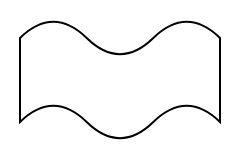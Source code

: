 <mxfile 
  version="25.0.2"
  >
  <diagram
    name="-"
    >
    <mxGraphModel
      grid="1" 
      gridSize="10" 
      guides="1" 
      tooltips="1" 
      connect="1" 
      arrows="1" 
      fold="1" 
      page="1" 
      pageScale="1" 
      pageWidth="1" 
      pageHeight="1" 
      math="0" 
      shadow="0"
      >
      <root>
        <mxCell
          id="page"
          />
        <mxCell
          id="root" 
          parent="page"
          />
        <mxCell
          style="verticalAlign=top;aspect=fixed;align=center;spacingLeft=5;spacingRight=5;spacingBottom=5;strokeColor=none;" 
          id="shape_" 
          parent="root" 
          value=" " 
          vertex="1"
          >
          <mxGeometry
            as="geometry" 
            width="120" 
            height="80" 
            x="0" 
            y="0"
            />
          </mxCell>
        <mxCell
          style="verticalLabelPosition=bottom;verticalAlign=top;html=1;shape=mxgraph.basic.wave2;dy=0.3;" 
          id="wave_" 
          parent="shape_" 
          value=" " 
          vertex="1"
          >
          <mxGeometry
            width="100" 
            height="60" 
            as="geometry" 
            x="10" 
            y="10"
            />
          </mxCell>
        </root>
      </mxGraphModel>
    </diagram>
  </mxfile>